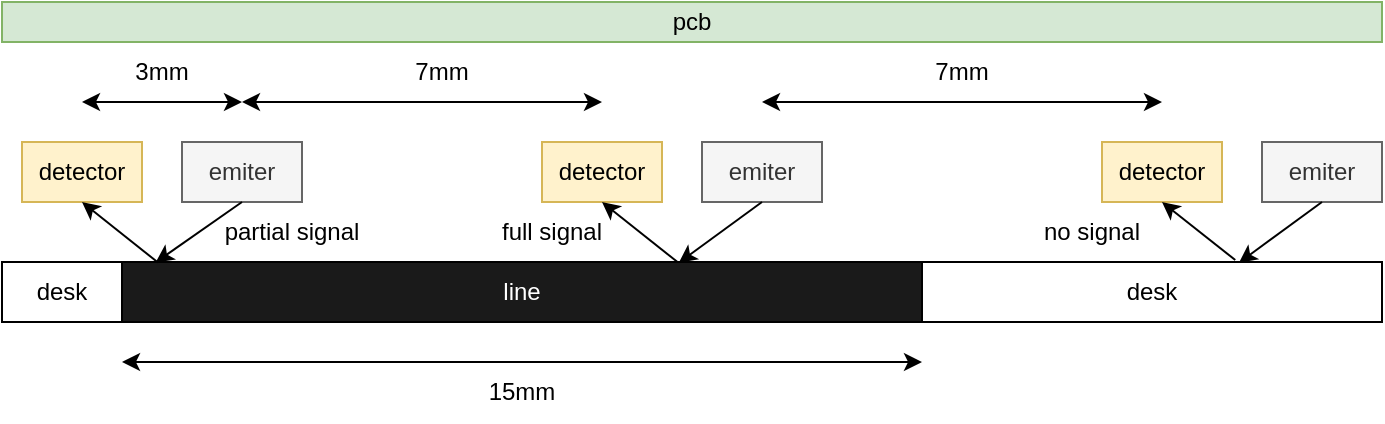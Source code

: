 <mxfile version="22.1.16" type="device" pages="3">
  <diagram name="ls_0" id="Woe_gD0FxCI9WXKO0gsB">
    <mxGraphModel dx="897" dy="718" grid="1" gridSize="10" guides="1" tooltips="1" connect="1" arrows="1" fold="1" page="1" pageScale="1" pageWidth="827" pageHeight="1169" math="1" shadow="0">
      <root>
        <mxCell id="0" />
        <mxCell id="1" parent="0" />
        <mxCell id="exxvVafsK8UUXkXavG6z-3" value="pcb" style="rounded=0;whiteSpace=wrap;html=1;fillColor=#d5e8d4;strokeColor=#82b366;" vertex="1" parent="1">
          <mxGeometry x="120" y="110" width="690" height="20" as="geometry" />
        </mxCell>
        <mxCell id="exxvVafsK8UUXkXavG6z-4" value="emiter" style="rounded=0;whiteSpace=wrap;html=1;fillColor=#f5f5f5;strokeColor=#666666;fontColor=#333333;" vertex="1" parent="1">
          <mxGeometry x="210" y="180" width="60" height="30" as="geometry" />
        </mxCell>
        <mxCell id="exxvVafsK8UUXkXavG6z-5" value="detector" style="rounded=0;whiteSpace=wrap;html=1;fillColor=#fff2cc;strokeColor=#d6b656;" vertex="1" parent="1">
          <mxGeometry x="130" y="180" width="60" height="30" as="geometry" />
        </mxCell>
        <mxCell id="exxvVafsK8UUXkXavG6z-6" value="&lt;font color=&quot;#ffffff&quot;&gt;line&lt;/font&gt;" style="rounded=0;whiteSpace=wrap;html=1;fillColor=#1A1A1A;" vertex="1" parent="1">
          <mxGeometry x="180" y="240" width="400" height="30" as="geometry" />
        </mxCell>
        <mxCell id="exxvVafsK8UUXkXavG6z-7" value="" style="endArrow=classic;startArrow=classic;html=1;rounded=0;" edge="1" parent="1">
          <mxGeometry width="50" height="50" relative="1" as="geometry">
            <mxPoint x="160" y="160" as="sourcePoint" />
            <mxPoint x="240" y="160" as="targetPoint" />
          </mxGeometry>
        </mxCell>
        <mxCell id="exxvVafsK8UUXkXavG6z-9" value="3mm" style="text;html=1;strokeColor=none;fillColor=none;align=center;verticalAlign=middle;whiteSpace=wrap;rounded=0;" vertex="1" parent="1">
          <mxGeometry x="170" y="130" width="60" height="30" as="geometry" />
        </mxCell>
        <mxCell id="exxvVafsK8UUXkXavG6z-10" value="" style="endArrow=classic;startArrow=classic;html=1;rounded=0;" edge="1" parent="1">
          <mxGeometry width="50" height="50" relative="1" as="geometry">
            <mxPoint x="240" y="160" as="sourcePoint" />
            <mxPoint x="420" y="160" as="targetPoint" />
          </mxGeometry>
        </mxCell>
        <mxCell id="exxvVafsK8UUXkXavG6z-11" value="detector" style="rounded=0;whiteSpace=wrap;html=1;fillColor=#fff2cc;strokeColor=#d6b656;" vertex="1" parent="1">
          <mxGeometry x="390" y="180" width="60" height="30" as="geometry" />
        </mxCell>
        <mxCell id="exxvVafsK8UUXkXavG6z-12" value="7mm" style="text;html=1;strokeColor=none;fillColor=none;align=center;verticalAlign=middle;whiteSpace=wrap;rounded=0;" vertex="1" parent="1">
          <mxGeometry x="310" y="130" width="60" height="30" as="geometry" />
        </mxCell>
        <mxCell id="exxvVafsK8UUXkXavG6z-13" value="" style="endArrow=classic;startArrow=classic;html=1;rounded=0;" edge="1" parent="1">
          <mxGeometry width="50" height="50" relative="1" as="geometry">
            <mxPoint x="180" y="290" as="sourcePoint" />
            <mxPoint x="580" y="290" as="targetPoint" />
          </mxGeometry>
        </mxCell>
        <mxCell id="exxvVafsK8UUXkXavG6z-14" value="15mm" style="text;html=1;strokeColor=none;fillColor=none;align=center;verticalAlign=middle;whiteSpace=wrap;rounded=0;" vertex="1" parent="1">
          <mxGeometry x="350" y="290" width="60" height="30" as="geometry" />
        </mxCell>
        <mxCell id="exxvVafsK8UUXkXavG6z-15" value="emiter" style="rounded=0;whiteSpace=wrap;html=1;fillColor=#f5f5f5;strokeColor=#666666;fontColor=#333333;" vertex="1" parent="1">
          <mxGeometry x="470" y="180" width="60" height="30" as="geometry" />
        </mxCell>
        <mxCell id="exxvVafsK8UUXkXavG6z-16" value="detector" style="rounded=0;whiteSpace=wrap;html=1;fillColor=#fff2cc;strokeColor=#d6b656;" vertex="1" parent="1">
          <mxGeometry x="670" y="180" width="60" height="30" as="geometry" />
        </mxCell>
        <mxCell id="exxvVafsK8UUXkXavG6z-17" value="emiter" style="rounded=0;whiteSpace=wrap;html=1;fillColor=#f5f5f5;strokeColor=#666666;fontColor=#333333;" vertex="1" parent="1">
          <mxGeometry x="750" y="180" width="60" height="30" as="geometry" />
        </mxCell>
        <mxCell id="exxvVafsK8UUXkXavG6z-18" value="" style="endArrow=classic;startArrow=classic;html=1;rounded=0;" edge="1" parent="1">
          <mxGeometry width="50" height="50" relative="1" as="geometry">
            <mxPoint x="500" y="160" as="sourcePoint" />
            <mxPoint x="700" y="160" as="targetPoint" />
          </mxGeometry>
        </mxCell>
        <mxCell id="exxvVafsK8UUXkXavG6z-19" value="" style="endArrow=classic;html=1;rounded=0;exitX=0.5;exitY=1;exitDx=0;exitDy=0;entryX=0.042;entryY=0.008;entryDx=0;entryDy=0;entryPerimeter=0;" edge="1" parent="1" source="exxvVafsK8UUXkXavG6z-4" target="exxvVafsK8UUXkXavG6z-6">
          <mxGeometry width="50" height="50" relative="1" as="geometry">
            <mxPoint x="110" y="280" as="sourcePoint" />
            <mxPoint x="160" y="230" as="targetPoint" />
          </mxGeometry>
        </mxCell>
        <mxCell id="exxvVafsK8UUXkXavG6z-20" value="" style="endArrow=classic;html=1;rounded=0;entryX=0.5;entryY=1;entryDx=0;entryDy=0;exitX=0.045;exitY=0.009;exitDx=0;exitDy=0;exitPerimeter=0;" edge="1" parent="1" source="exxvVafsK8UUXkXavG6z-6" target="exxvVafsK8UUXkXavG6z-5">
          <mxGeometry width="50" height="50" relative="1" as="geometry">
            <mxPoint x="120" y="300" as="sourcePoint" />
            <mxPoint x="170" y="250" as="targetPoint" />
          </mxGeometry>
        </mxCell>
        <mxCell id="exxvVafsK8UUXkXavG6z-21" value="partial signal" style="text;html=1;strokeColor=none;fillColor=none;align=center;verticalAlign=middle;whiteSpace=wrap;rounded=0;" vertex="1" parent="1">
          <mxGeometry x="220" y="210" width="90" height="30" as="geometry" />
        </mxCell>
        <mxCell id="exxvVafsK8UUXkXavG6z-22" value="" style="endArrow=classic;html=1;rounded=0;entryX=0.696;entryY=0.012;entryDx=0;entryDy=0;exitX=0.5;exitY=1;exitDx=0;exitDy=0;entryPerimeter=0;" edge="1" parent="1" source="exxvVafsK8UUXkXavG6z-15" target="exxvVafsK8UUXkXavG6z-6">
          <mxGeometry width="50" height="50" relative="1" as="geometry">
            <mxPoint x="550" y="190" as="sourcePoint" />
            <mxPoint x="600" y="140" as="targetPoint" />
          </mxGeometry>
        </mxCell>
        <mxCell id="exxvVafsK8UUXkXavG6z-23" value="" style="endArrow=classic;html=1;rounded=0;exitX=0.694;exitY=-0.003;exitDx=0;exitDy=0;entryX=0.5;entryY=1;entryDx=0;entryDy=0;exitPerimeter=0;" edge="1" parent="1" source="exxvVafsK8UUXkXavG6z-6" target="exxvVafsK8UUXkXavG6z-11">
          <mxGeometry width="50" height="50" relative="1" as="geometry">
            <mxPoint x="330" y="220" as="sourcePoint" />
            <mxPoint x="380" y="170" as="targetPoint" />
          </mxGeometry>
        </mxCell>
        <mxCell id="exxvVafsK8UUXkXavG6z-24" value="full signal" style="text;html=1;strokeColor=none;fillColor=none;align=center;verticalAlign=middle;whiteSpace=wrap;rounded=0;" vertex="1" parent="1">
          <mxGeometry x="350" y="210" width="90" height="30" as="geometry" />
        </mxCell>
        <mxCell id="exxvVafsK8UUXkXavG6z-25" value="7mm" style="text;html=1;strokeColor=none;fillColor=none;align=center;verticalAlign=middle;whiteSpace=wrap;rounded=0;" vertex="1" parent="1">
          <mxGeometry x="570" y="130" width="60" height="30" as="geometry" />
        </mxCell>
        <mxCell id="exxvVafsK8UUXkXavG6z-26" value="" style="endArrow=classic;html=1;rounded=0;exitX=0.5;exitY=1;exitDx=0;exitDy=0;entryX=0.689;entryY=0.012;entryDx=0;entryDy=0;entryPerimeter=0;" edge="1" parent="1" source="exxvVafsK8UUXkXavG6z-17" target="exxvVafsK8UUXkXavG6z-28">
          <mxGeometry width="50" height="50" relative="1" as="geometry">
            <mxPoint x="710" y="290" as="sourcePoint" />
            <mxPoint x="680" y="240" as="targetPoint" />
          </mxGeometry>
        </mxCell>
        <mxCell id="exxvVafsK8UUXkXavG6z-28" value="desk" style="rounded=0;whiteSpace=wrap;html=1;" vertex="1" parent="1">
          <mxGeometry x="580" y="240" width="230" height="30" as="geometry" />
        </mxCell>
        <mxCell id="exxvVafsK8UUXkXavG6z-29" value="" style="endArrow=classic;html=1;rounded=0;entryX=0.5;entryY=1;entryDx=0;entryDy=0;exitX=0.681;exitY=-0.033;exitDx=0;exitDy=0;exitPerimeter=0;" edge="1" parent="1" source="exxvVafsK8UUXkXavG6z-28" target="exxvVafsK8UUXkXavG6z-16">
          <mxGeometry width="50" height="50" relative="1" as="geometry">
            <mxPoint x="640" y="360" as="sourcePoint" />
            <mxPoint x="690" y="310" as="targetPoint" />
          </mxGeometry>
        </mxCell>
        <mxCell id="exxvVafsK8UUXkXavG6z-30" value="desk" style="rounded=0;whiteSpace=wrap;html=1;" vertex="1" parent="1">
          <mxGeometry x="120" y="240" width="60" height="30" as="geometry" />
        </mxCell>
        <mxCell id="exxvVafsK8UUXkXavG6z-31" value="no signal" style="text;html=1;strokeColor=none;fillColor=none;align=center;verticalAlign=middle;whiteSpace=wrap;rounded=0;" vertex="1" parent="1">
          <mxGeometry x="620" y="210" width="90" height="30" as="geometry" />
        </mxCell>
      </root>
    </mxGraphModel>
  </diagram>
  <diagram id="8krhNOP3B2lW_sQfA777" name="ls_2">
    <mxGraphModel dx="718" dy="574" grid="1" gridSize="10" guides="1" tooltips="1" connect="1" arrows="1" fold="1" page="1" pageScale="1" pageWidth="827" pageHeight="1169" math="0" shadow="0">
      <root>
        <mxCell id="0" />
        <mxCell id="1" parent="0" />
        <mxCell id="oC9OroHrfG8AYG0AGQeQ-1" value="pcb" style="rounded=0;whiteSpace=wrap;html=1;fillColor=#d5e8d4;strokeColor=#82b366;" vertex="1" parent="1">
          <mxGeometry x="120" y="110" width="520" height="20" as="geometry" />
        </mxCell>
        <mxCell id="oC9OroHrfG8AYG0AGQeQ-2" value="emiter" style="rounded=0;whiteSpace=wrap;html=1;fillColor=#f5f5f5;strokeColor=#666666;fontColor=#333333;" vertex="1" parent="1">
          <mxGeometry x="210" y="180" width="60" height="30" as="geometry" />
        </mxCell>
        <mxCell id="oC9OroHrfG8AYG0AGQeQ-3" value="detector" style="rounded=0;whiteSpace=wrap;html=1;fillColor=#fff2cc;strokeColor=#d6b656;" vertex="1" parent="1">
          <mxGeometry x="130" y="180" width="60" height="30" as="geometry" />
        </mxCell>
        <mxCell id="oC9OroHrfG8AYG0AGQeQ-4" value="&lt;font color=&quot;#ffffff&quot;&gt;line&lt;/font&gt;" style="rounded=0;whiteSpace=wrap;html=1;fillColor=#1A1A1A;" vertex="1" parent="1">
          <mxGeometry x="180" y="240" width="400" height="30" as="geometry" />
        </mxCell>
        <mxCell id="oC9OroHrfG8AYG0AGQeQ-5" value="" style="endArrow=classic;startArrow=classic;html=1;rounded=0;" edge="1" parent="1">
          <mxGeometry width="50" height="50" relative="1" as="geometry">
            <mxPoint x="160" y="160" as="sourcePoint" />
            <mxPoint x="240" y="160" as="targetPoint" />
          </mxGeometry>
        </mxCell>
        <mxCell id="oC9OroHrfG8AYG0AGQeQ-6" value="3mm" style="text;html=1;strokeColor=none;fillColor=none;align=center;verticalAlign=middle;whiteSpace=wrap;rounded=0;" vertex="1" parent="1">
          <mxGeometry x="170" y="130" width="60" height="30" as="geometry" />
        </mxCell>
        <mxCell id="oC9OroHrfG8AYG0AGQeQ-7" value="" style="endArrow=classic;startArrow=classic;html=1;rounded=0;entryX=0.5;entryY=1;entryDx=0;entryDy=0;" edge="1" parent="1" target="oC9OroHrfG8AYG0AGQeQ-9">
          <mxGeometry width="50" height="50" relative="1" as="geometry">
            <mxPoint x="240" y="160" as="sourcePoint" />
            <mxPoint x="420" y="160" as="targetPoint" />
          </mxGeometry>
        </mxCell>
        <mxCell id="oC9OroHrfG8AYG0AGQeQ-8" value="detector" style="rounded=0;whiteSpace=wrap;html=1;fillColor=#fff2cc;strokeColor=#d6b656;" vertex="1" parent="1">
          <mxGeometry x="390" y="180" width="60" height="30" as="geometry" />
        </mxCell>
        <mxCell id="oC9OroHrfG8AYG0AGQeQ-9" value="4mm" style="text;html=1;strokeColor=none;fillColor=none;align=center;verticalAlign=middle;whiteSpace=wrap;rounded=0;" vertex="1" parent="1">
          <mxGeometry x="310" y="130" width="60" height="30" as="geometry" />
        </mxCell>
        <mxCell id="oC9OroHrfG8AYG0AGQeQ-10" value="" style="endArrow=classic;startArrow=classic;html=1;rounded=0;" edge="1" parent="1">
          <mxGeometry width="50" height="50" relative="1" as="geometry">
            <mxPoint x="180" y="290" as="sourcePoint" />
            <mxPoint x="580" y="290" as="targetPoint" />
          </mxGeometry>
        </mxCell>
        <mxCell id="oC9OroHrfG8AYG0AGQeQ-11" value="15mm" style="text;html=1;strokeColor=none;fillColor=none;align=center;verticalAlign=middle;whiteSpace=wrap;rounded=0;" vertex="1" parent="1">
          <mxGeometry x="350" y="290" width="60" height="30" as="geometry" />
        </mxCell>
        <mxCell id="oC9OroHrfG8AYG0AGQeQ-12" value="emiter" style="rounded=0;whiteSpace=wrap;html=1;fillColor=#f5f5f5;strokeColor=#666666;fontColor=#333333;" vertex="1" parent="1">
          <mxGeometry x="320" y="180" width="60" height="30" as="geometry" />
        </mxCell>
        <mxCell id="oC9OroHrfG8AYG0AGQeQ-16" value="" style="endArrow=classic;html=1;rounded=0;exitX=0.5;exitY=1;exitDx=0;exitDy=0;entryX=0.042;entryY=0.008;entryDx=0;entryDy=0;entryPerimeter=0;" edge="1" parent="1" source="oC9OroHrfG8AYG0AGQeQ-2" target="oC9OroHrfG8AYG0AGQeQ-4">
          <mxGeometry width="50" height="50" relative="1" as="geometry">
            <mxPoint x="110" y="280" as="sourcePoint" />
            <mxPoint x="160" y="230" as="targetPoint" />
          </mxGeometry>
        </mxCell>
        <mxCell id="oC9OroHrfG8AYG0AGQeQ-17" value="" style="endArrow=classic;html=1;rounded=0;entryX=0.5;entryY=1;entryDx=0;entryDy=0;exitX=0.045;exitY=0.009;exitDx=0;exitDy=0;exitPerimeter=0;" edge="1" parent="1" source="oC9OroHrfG8AYG0AGQeQ-4" target="oC9OroHrfG8AYG0AGQeQ-3">
          <mxGeometry width="50" height="50" relative="1" as="geometry">
            <mxPoint x="120" y="300" as="sourcePoint" />
            <mxPoint x="170" y="250" as="targetPoint" />
          </mxGeometry>
        </mxCell>
        <mxCell id="oC9OroHrfG8AYG0AGQeQ-18" value="partial signal" style="text;html=1;strokeColor=none;fillColor=none;align=center;verticalAlign=middle;whiteSpace=wrap;rounded=0;" vertex="1" parent="1">
          <mxGeometry x="220" y="210" width="90" height="30" as="geometry" />
        </mxCell>
        <mxCell id="oC9OroHrfG8AYG0AGQeQ-19" value="" style="endArrow=classic;html=1;rounded=0;entryX=0.5;entryY=0;entryDx=0;entryDy=0;exitX=0.5;exitY=1;exitDx=0;exitDy=0;" edge="1" parent="1" source="oC9OroHrfG8AYG0AGQeQ-12" target="oC9OroHrfG8AYG0AGQeQ-4">
          <mxGeometry width="50" height="50" relative="1" as="geometry">
            <mxPoint x="550" y="190" as="sourcePoint" />
            <mxPoint x="600" y="140" as="targetPoint" />
          </mxGeometry>
        </mxCell>
        <mxCell id="oC9OroHrfG8AYG0AGQeQ-20" value="" style="endArrow=classic;html=1;rounded=0;entryX=0.5;entryY=1;entryDx=0;entryDy=0;exitX=0.5;exitY=0;exitDx=0;exitDy=0;" edge="1" parent="1" source="oC9OroHrfG8AYG0AGQeQ-4" target="oC9OroHrfG8AYG0AGQeQ-8">
          <mxGeometry width="50" height="50" relative="1" as="geometry">
            <mxPoint x="458" y="240" as="sourcePoint" />
            <mxPoint x="380" y="170" as="targetPoint" />
          </mxGeometry>
        </mxCell>
        <mxCell id="oC9OroHrfG8AYG0AGQeQ-21" value="full signal" style="text;html=1;strokeColor=none;fillColor=none;align=center;verticalAlign=middle;whiteSpace=wrap;rounded=0;" vertex="1" parent="1">
          <mxGeometry x="390" y="210" width="90" height="30" as="geometry" />
        </mxCell>
        <mxCell id="oC9OroHrfG8AYG0AGQeQ-26" value="desk" style="rounded=0;whiteSpace=wrap;html=1;" vertex="1" parent="1">
          <mxGeometry x="120" y="240" width="60" height="30" as="geometry" />
        </mxCell>
        <mxCell id="U3InooeM2ck0N0VgUBNB-1" value="desk" style="rounded=0;whiteSpace=wrap;html=1;" vertex="1" parent="1">
          <mxGeometry x="580" y="240" width="60" height="30" as="geometry" />
        </mxCell>
      </root>
    </mxGraphModel>
  </diagram>
  <diagram id="3BGIzNdhVdlttjasC5CC" name="ls_3">
    <mxGraphModel dx="718" dy="574" grid="1" gridSize="10" guides="1" tooltips="1" connect="1" arrows="1" fold="1" page="1" pageScale="1" pageWidth="827" pageHeight="1169" math="0" shadow="0">
      <root>
        <mxCell id="0" />
        <mxCell id="1" parent="0" />
        <mxCell id="fAlL00_5u6CW_pWj8kT4-1" value="pcb" style="rounded=0;whiteSpace=wrap;html=1;fillColor=#d5e8d4;strokeColor=#82b366;" vertex="1" parent="1">
          <mxGeometry x="120" y="110" width="560" height="20" as="geometry" />
        </mxCell>
        <mxCell id="fAlL00_5u6CW_pWj8kT4-2" value="emiter" style="rounded=0;whiteSpace=wrap;html=1;fillColor=#f5f5f5;strokeColor=#666666;fontColor=#333333;" vertex="1" parent="1">
          <mxGeometry x="210" y="180" width="60" height="30" as="geometry" />
        </mxCell>
        <mxCell id="fAlL00_5u6CW_pWj8kT4-3" value="detector" style="rounded=0;whiteSpace=wrap;html=1;fillColor=#fff2cc;strokeColor=#d6b656;" vertex="1" parent="1">
          <mxGeometry x="130" y="180" width="60" height="30" as="geometry" />
        </mxCell>
        <mxCell id="fAlL00_5u6CW_pWj8kT4-4" value="&lt;font color=&quot;#ffffff&quot;&gt;line&lt;/font&gt;" style="rounded=0;whiteSpace=wrap;html=1;fillColor=#1A1A1A;" vertex="1" parent="1">
          <mxGeometry x="280" y="240" width="400" height="30" as="geometry" />
        </mxCell>
        <mxCell id="fAlL00_5u6CW_pWj8kT4-5" value="" style="endArrow=classic;startArrow=classic;html=1;rounded=0;" edge="1" parent="1">
          <mxGeometry width="50" height="50" relative="1" as="geometry">
            <mxPoint x="160" y="160" as="sourcePoint" />
            <mxPoint x="240" y="160" as="targetPoint" />
          </mxGeometry>
        </mxCell>
        <mxCell id="fAlL00_5u6CW_pWj8kT4-6" value="3mm" style="text;html=1;strokeColor=none;fillColor=none;align=center;verticalAlign=middle;whiteSpace=wrap;rounded=0;" vertex="1" parent="1">
          <mxGeometry x="170" y="130" width="60" height="30" as="geometry" />
        </mxCell>
        <mxCell id="fAlL00_5u6CW_pWj8kT4-8" value="detector" style="rounded=0;whiteSpace=wrap;html=1;fillColor=#fff2cc;strokeColor=#d6b656;" vertex="1" parent="1">
          <mxGeometry x="290" y="180" width="60" height="30" as="geometry" />
        </mxCell>
        <mxCell id="fAlL00_5u6CW_pWj8kT4-9" value="3mm" style="text;html=1;strokeColor=none;fillColor=none;align=center;verticalAlign=middle;whiteSpace=wrap;rounded=0;" vertex="1" parent="1">
          <mxGeometry x="250" y="130" width="60" height="30" as="geometry" />
        </mxCell>
        <mxCell id="fAlL00_5u6CW_pWj8kT4-10" value="" style="endArrow=classic;startArrow=classic;html=1;rounded=0;" edge="1" parent="1">
          <mxGeometry width="50" height="50" relative="1" as="geometry">
            <mxPoint x="280" y="290" as="sourcePoint" />
            <mxPoint x="680" y="290" as="targetPoint" />
          </mxGeometry>
        </mxCell>
        <mxCell id="fAlL00_5u6CW_pWj8kT4-11" value="15mm" style="text;html=1;strokeColor=none;fillColor=none;align=center;verticalAlign=middle;whiteSpace=wrap;rounded=0;" vertex="1" parent="1">
          <mxGeometry x="450" y="290" width="60" height="30" as="geometry" />
        </mxCell>
        <mxCell id="fAlL00_5u6CW_pWj8kT4-12" value="emiter" style="rounded=0;whiteSpace=wrap;html=1;fillColor=#f5f5f5;strokeColor=#666666;fontColor=#333333;" vertex="1" parent="1">
          <mxGeometry x="370" y="180" width="60" height="30" as="geometry" />
        </mxCell>
        <mxCell id="fAlL00_5u6CW_pWj8kT4-13" value="detector" style="rounded=0;whiteSpace=wrap;html=1;fillColor=#fff2cc;strokeColor=#d6b656;" vertex="1" parent="1">
          <mxGeometry x="520" y="180" width="60" height="30" as="geometry" />
        </mxCell>
        <mxCell id="fAlL00_5u6CW_pWj8kT4-14" value="emiter" style="rounded=0;whiteSpace=wrap;html=1;fillColor=#f5f5f5;strokeColor=#666666;fontColor=#333333;" vertex="1" parent="1">
          <mxGeometry x="580" y="180" width="60" height="30" as="geometry" />
        </mxCell>
        <mxCell id="fAlL00_5u6CW_pWj8kT4-16" value="" style="endArrow=classic;html=1;rounded=0;exitX=0.5;exitY=1;exitDx=0;exitDy=0;entryX=0.5;entryY=0;entryDx=0;entryDy=0;" edge="1" parent="1" source="fAlL00_5u6CW_pWj8kT4-2" target="fAlL00_5u6CW_pWj8kT4-26">
          <mxGeometry width="50" height="50" relative="1" as="geometry">
            <mxPoint x="110" y="280" as="sourcePoint" />
            <mxPoint x="70" y="160" as="targetPoint" />
          </mxGeometry>
        </mxCell>
        <mxCell id="fAlL00_5u6CW_pWj8kT4-17" value="" style="endArrow=classic;html=1;rounded=0;entryX=0.5;entryY=1;entryDx=0;entryDy=0;exitX=0.5;exitY=0;exitDx=0;exitDy=0;" edge="1" parent="1" source="fAlL00_5u6CW_pWj8kT4-26" target="fAlL00_5u6CW_pWj8kT4-3">
          <mxGeometry width="50" height="50" relative="1" as="geometry">
            <mxPoint x="60" y="220" as="sourcePoint" />
            <mxPoint x="170" y="250" as="targetPoint" />
          </mxGeometry>
        </mxCell>
        <mxCell id="fAlL00_5u6CW_pWj8kT4-18" value="no signal" style="text;html=1;strokeColor=none;fillColor=none;align=center;verticalAlign=middle;whiteSpace=wrap;rounded=0;" vertex="1" parent="1">
          <mxGeometry x="80" y="210" width="90" height="30" as="geometry" />
        </mxCell>
        <mxCell id="fAlL00_5u6CW_pWj8kT4-19" value="" style="endArrow=classic;html=1;rounded=0;exitX=0.5;exitY=1;exitDx=0;exitDy=0;entryX=0.195;entryY=0.042;entryDx=0;entryDy=0;entryPerimeter=0;" edge="1" parent="1" source="fAlL00_5u6CW_pWj8kT4-12" target="fAlL00_5u6CW_pWj8kT4-4">
          <mxGeometry width="50" height="50" relative="1" as="geometry">
            <mxPoint x="550" y="190" as="sourcePoint" />
            <mxPoint x="510" y="170" as="targetPoint" />
          </mxGeometry>
        </mxCell>
        <mxCell id="fAlL00_5u6CW_pWj8kT4-20" value="" style="endArrow=classic;html=1;rounded=0;entryX=0.5;entryY=1;entryDx=0;entryDy=0;exitX=0.195;exitY=-0.008;exitDx=0;exitDy=0;exitPerimeter=0;" edge="1" parent="1" source="fAlL00_5u6CW_pWj8kT4-4" target="fAlL00_5u6CW_pWj8kT4-8">
          <mxGeometry width="50" height="50" relative="1" as="geometry">
            <mxPoint x="137" y="330" as="sourcePoint" />
            <mxPoint x="380" y="170" as="targetPoint" />
          </mxGeometry>
        </mxCell>
        <mxCell id="fAlL00_5u6CW_pWj8kT4-21" value="full signal" style="text;html=1;strokeColor=none;fillColor=none;align=center;verticalAlign=middle;whiteSpace=wrap;rounded=0;" vertex="1" parent="1">
          <mxGeometry x="369" y="210" width="90" height="30" as="geometry" />
        </mxCell>
        <mxCell id="fAlL00_5u6CW_pWj8kT4-23" value="" style="endArrow=classic;html=1;rounded=0;exitX=0.5;exitY=1;exitDx=0;exitDy=0;entryX=0.75;entryY=0;entryDx=0;entryDy=0;" edge="1" parent="1" source="fAlL00_5u6CW_pWj8kT4-14" target="fAlL00_5u6CW_pWj8kT4-4">
          <mxGeometry width="50" height="50" relative="1" as="geometry">
            <mxPoint x="710" y="290" as="sourcePoint" />
            <mxPoint x="680" y="240" as="targetPoint" />
          </mxGeometry>
        </mxCell>
        <mxCell id="fAlL00_5u6CW_pWj8kT4-25" value="" style="endArrow=classic;html=1;rounded=0;entryX=0.5;entryY=1;entryDx=0;entryDy=0;exitX=0.75;exitY=0;exitDx=0;exitDy=0;" edge="1" parent="1" source="fAlL00_5u6CW_pWj8kT4-4" target="fAlL00_5u6CW_pWj8kT4-13">
          <mxGeometry width="50" height="50" relative="1" as="geometry">
            <mxPoint x="640" y="360" as="sourcePoint" />
            <mxPoint x="690" y="310" as="targetPoint" />
          </mxGeometry>
        </mxCell>
        <mxCell id="fAlL00_5u6CW_pWj8kT4-26" value="desk" style="rounded=0;whiteSpace=wrap;html=1;" vertex="1" parent="1">
          <mxGeometry x="120" y="240" width="160" height="30" as="geometry" />
        </mxCell>
        <mxCell id="fAlL00_5u6CW_pWj8kT4-28" value="" style="endArrow=classic;startArrow=classic;html=1;rounded=0;" edge="1" parent="1">
          <mxGeometry width="50" height="50" relative="1" as="geometry">
            <mxPoint x="240" y="160" as="sourcePoint" />
            <mxPoint x="320" y="160" as="targetPoint" />
          </mxGeometry>
        </mxCell>
        <mxCell id="fAlL00_5u6CW_pWj8kT4-29" value="" style="endArrow=classic;html=1;rounded=0;entryX=0.919;entryY=-0.008;entryDx=0;entryDy=0;entryPerimeter=0;exitX=0.5;exitY=1;exitDx=0;exitDy=0;strokeColor=#FF0000;strokeWidth=2;" edge="1" parent="1" source="fAlL00_5u6CW_pWj8kT4-2" target="fAlL00_5u6CW_pWj8kT4-26">
          <mxGeometry width="50" height="50" relative="1" as="geometry">
            <mxPoint x="240" y="360" as="sourcePoint" />
            <mxPoint x="290" y="310" as="targetPoint" />
          </mxGeometry>
        </mxCell>
        <mxCell id="fAlL00_5u6CW_pWj8kT4-30" value="" style="endArrow=classic;html=1;rounded=0;exitX=0.916;exitY=-0.025;exitDx=0;exitDy=0;exitPerimeter=0;strokeColor=#FF0000;strokeWidth=2;" edge="1" parent="1" source="fAlL00_5u6CW_pWj8kT4-26">
          <mxGeometry width="50" height="50" relative="1" as="geometry">
            <mxPoint x="210" y="370" as="sourcePoint" />
            <mxPoint x="320" y="210" as="targetPoint" />
          </mxGeometry>
        </mxCell>
        <mxCell id="fAlL00_5u6CW_pWj8kT4-31" value="blinding signal" style="text;html=1;strokeColor=none;fillColor=none;align=center;verticalAlign=middle;whiteSpace=wrap;rounded=0;fontColor=#FF0000;" vertex="1" parent="1">
          <mxGeometry x="235" y="240" width="90" height="30" as="geometry" />
        </mxCell>
        <mxCell id="fAlL00_5u6CW_pWj8kT4-32" value="" style="endArrow=classic;startArrow=classic;html=1;rounded=0;" edge="1" parent="1">
          <mxGeometry width="50" height="50" relative="1" as="geometry">
            <mxPoint x="320" y="159.5" as="sourcePoint" />
            <mxPoint x="400" y="160" as="targetPoint" />
          </mxGeometry>
        </mxCell>
        <mxCell id="fAlL00_5u6CW_pWj8kT4-33" value="3mm" style="text;html=1;strokeColor=none;fillColor=none;align=center;verticalAlign=middle;whiteSpace=wrap;rounded=0;" vertex="1" parent="1">
          <mxGeometry x="330" y="130" width="60" height="30" as="geometry" />
        </mxCell>
        <mxCell id="fAlL00_5u6CW_pWj8kT4-34" value="1mm" style="text;html=1;strokeColor=none;fillColor=none;align=center;verticalAlign=middle;whiteSpace=wrap;rounded=0;" vertex="1" parent="1">
          <mxGeometry x="550" y="140" width="60" height="30" as="geometry" />
        </mxCell>
        <mxCell id="fAlL00_5u6CW_pWj8kT4-35" value="" style="endArrow=classic;startArrow=classic;html=1;rounded=0;" edge="1" parent="1">
          <mxGeometry width="50" height="50" relative="1" as="geometry">
            <mxPoint x="540" y="160" as="sourcePoint" />
            <mxPoint x="620" y="160.5" as="targetPoint" />
          </mxGeometry>
        </mxCell>
        <mxCell id="fAlL00_5u6CW_pWj8kT4-36" value="full signal" style="text;html=1;strokeColor=none;fillColor=none;align=center;verticalAlign=middle;whiteSpace=wrap;rounded=0;" vertex="1" parent="1">
          <mxGeometry x="580" y="210" width="90" height="30" as="geometry" />
        </mxCell>
        <mxCell id="fAlL00_5u6CW_pWj8kT4-37" value="side band blinding signal" style="text;html=1;strokeColor=none;fillColor=none;align=center;verticalAlign=middle;whiteSpace=wrap;rounded=0;fontColor=#FF0000;" vertex="1" parent="1">
          <mxGeometry x="470" y="210" width="90" height="30" as="geometry" />
        </mxCell>
        <mxCell id="fAlL00_5u6CW_pWj8kT4-38" value="" style="endArrow=classic;html=1;rounded=0;exitX=0.302;exitY=-0.021;exitDx=0;exitDy=0;exitPerimeter=0;entryX=0.5;entryY=1;entryDx=0;entryDy=0;fontColor=#FF0000;strokeColor=#FF0000;strokeWidth=2;" edge="1" parent="1" source="fAlL00_5u6CW_pWj8kT4-36" target="fAlL00_5u6CW_pWj8kT4-13">
          <mxGeometry width="50" height="50" relative="1" as="geometry">
            <mxPoint x="480" y="370" as="sourcePoint" />
            <mxPoint x="690" y="170" as="targetPoint" />
            <Array as="points">
              <mxPoint x="580" y="220" />
            </Array>
          </mxGeometry>
        </mxCell>
      </root>
    </mxGraphModel>
  </diagram>
</mxfile>
